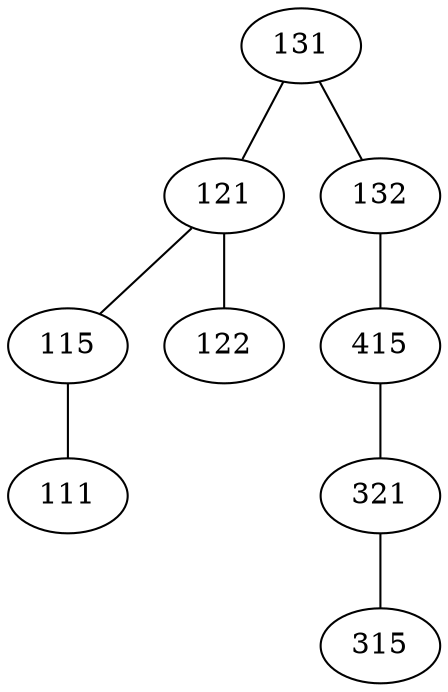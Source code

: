 graph Courses {
	131
	131 -- 121
	131 -- 132
	121
	121 -- 115
	121 -- 122
	115
	115 -- 111
	111
	122
	132
	132 -- 415
	415
	415 -- 321
	321
	321 -- 315
	315
}
